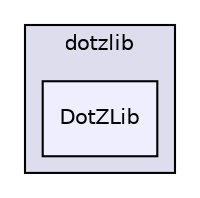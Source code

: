 digraph "zlib/zlib-1.2.8/contrib/dotzlib/DotZLib" {
  compound=true
  node [ fontsize="10", fontname="Helvetica"];
  edge [ labelfontsize="10", labelfontname="Helvetica"];
  subgraph clusterdir_fe3ceb25ca395b6dc476c6b728b02248 {
    graph [ bgcolor="#ddddee", pencolor="black", label="dotzlib" fontname="Helvetica", fontsize="10", URL="dir_fe3ceb25ca395b6dc476c6b728b02248.html"]
  dir_88fb10a77b5785ff1db4ad704096915d [shape=box, label="DotZLib", style="filled", fillcolor="#eeeeff", pencolor="black", URL="dir_88fb10a77b5785ff1db4ad704096915d.html"];
  }
}
